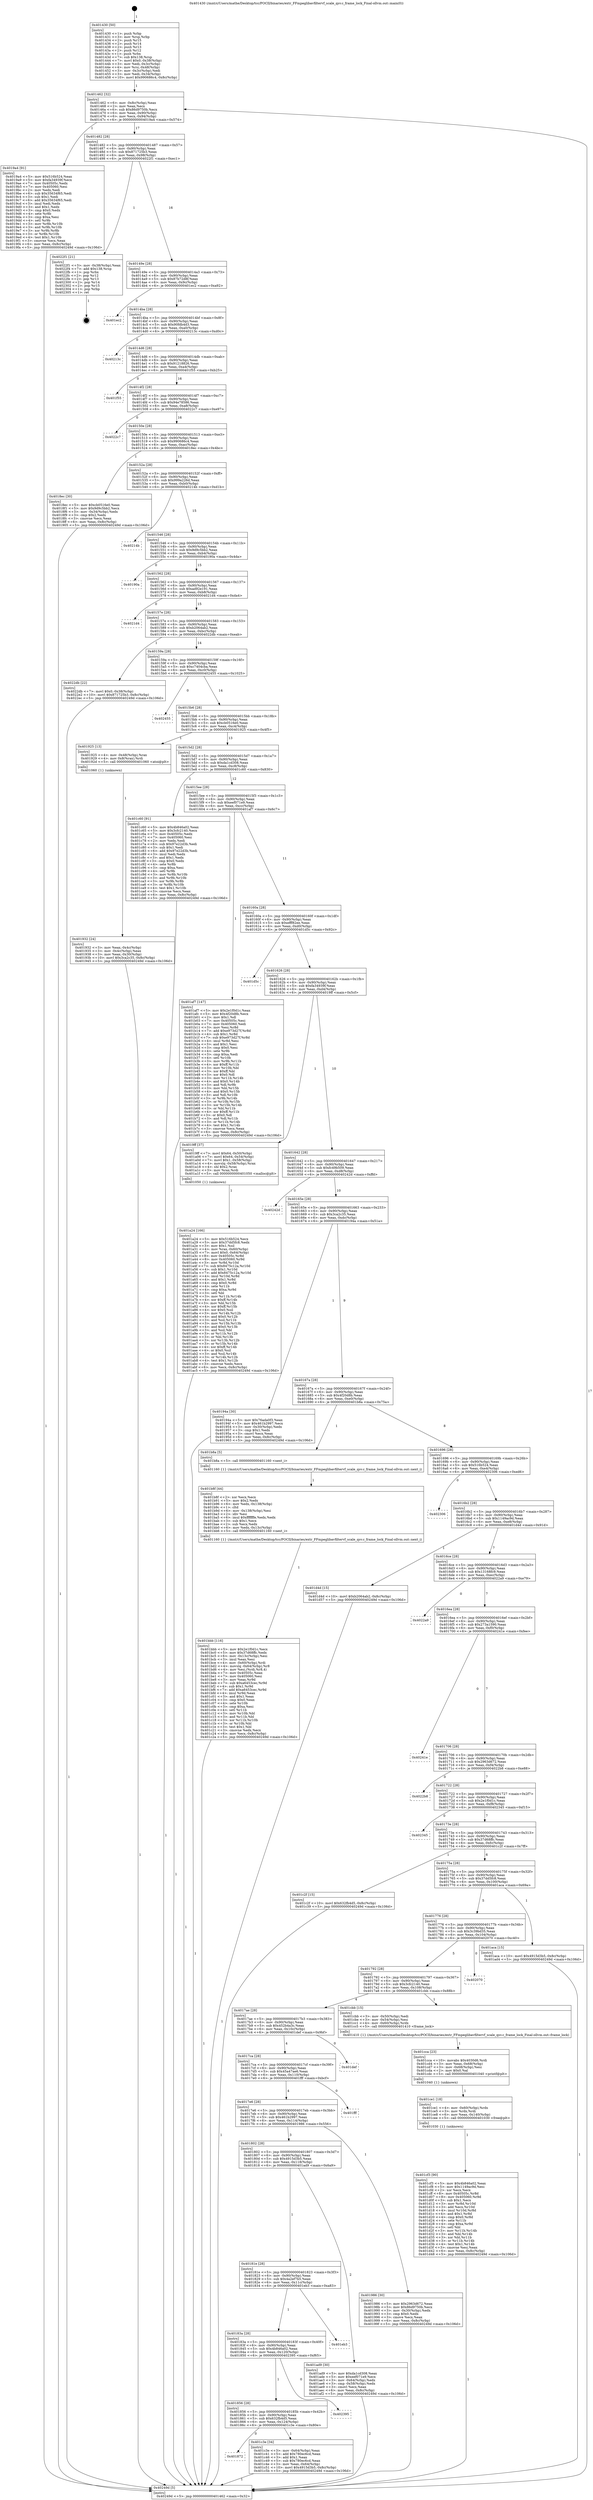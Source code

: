 digraph "0x401430" {
  label = "0x401430 (/mnt/c/Users/mathe/Desktop/tcc/POCII/binaries/extr_FFmpeglibavfiltervf_scale_qsv.c_frame_lock_Final-ollvm.out::main(0))"
  labelloc = "t"
  node[shape=record]

  Entry [label="",width=0.3,height=0.3,shape=circle,fillcolor=black,style=filled]
  "0x401462" [label="{
     0x401462 [32]\l
     | [instrs]\l
     &nbsp;&nbsp;0x401462 \<+6\>: mov -0x8c(%rbp),%eax\l
     &nbsp;&nbsp;0x401468 \<+2\>: mov %eax,%ecx\l
     &nbsp;&nbsp;0x40146a \<+6\>: sub $0x86d9750b,%ecx\l
     &nbsp;&nbsp;0x401470 \<+6\>: mov %eax,-0x90(%rbp)\l
     &nbsp;&nbsp;0x401476 \<+6\>: mov %ecx,-0x94(%rbp)\l
     &nbsp;&nbsp;0x40147c \<+6\>: je 00000000004019a4 \<main+0x574\>\l
  }"]
  "0x4019a4" [label="{
     0x4019a4 [91]\l
     | [instrs]\l
     &nbsp;&nbsp;0x4019a4 \<+5\>: mov $0x516b524,%eax\l
     &nbsp;&nbsp;0x4019a9 \<+5\>: mov $0xfa34939f,%ecx\l
     &nbsp;&nbsp;0x4019ae \<+7\>: mov 0x40505c,%edx\l
     &nbsp;&nbsp;0x4019b5 \<+7\>: mov 0x405060,%esi\l
     &nbsp;&nbsp;0x4019bc \<+2\>: mov %edx,%edi\l
     &nbsp;&nbsp;0x4019be \<+6\>: sub $0x35634f65,%edi\l
     &nbsp;&nbsp;0x4019c4 \<+3\>: sub $0x1,%edi\l
     &nbsp;&nbsp;0x4019c7 \<+6\>: add $0x35634f65,%edi\l
     &nbsp;&nbsp;0x4019cd \<+3\>: imul %edi,%edx\l
     &nbsp;&nbsp;0x4019d0 \<+3\>: and $0x1,%edx\l
     &nbsp;&nbsp;0x4019d3 \<+3\>: cmp $0x0,%edx\l
     &nbsp;&nbsp;0x4019d6 \<+4\>: sete %r8b\l
     &nbsp;&nbsp;0x4019da \<+3\>: cmp $0xa,%esi\l
     &nbsp;&nbsp;0x4019dd \<+4\>: setl %r9b\l
     &nbsp;&nbsp;0x4019e1 \<+3\>: mov %r8b,%r10b\l
     &nbsp;&nbsp;0x4019e4 \<+3\>: and %r9b,%r10b\l
     &nbsp;&nbsp;0x4019e7 \<+3\>: xor %r9b,%r8b\l
     &nbsp;&nbsp;0x4019ea \<+3\>: or %r8b,%r10b\l
     &nbsp;&nbsp;0x4019ed \<+4\>: test $0x1,%r10b\l
     &nbsp;&nbsp;0x4019f1 \<+3\>: cmovne %ecx,%eax\l
     &nbsp;&nbsp;0x4019f4 \<+6\>: mov %eax,-0x8c(%rbp)\l
     &nbsp;&nbsp;0x4019fa \<+5\>: jmp 000000000040249d \<main+0x106d\>\l
  }"]
  "0x401482" [label="{
     0x401482 [28]\l
     | [instrs]\l
     &nbsp;&nbsp;0x401482 \<+5\>: jmp 0000000000401487 \<main+0x57\>\l
     &nbsp;&nbsp;0x401487 \<+6\>: mov -0x90(%rbp),%eax\l
     &nbsp;&nbsp;0x40148d \<+5\>: sub $0x871725b3,%eax\l
     &nbsp;&nbsp;0x401492 \<+6\>: mov %eax,-0x98(%rbp)\l
     &nbsp;&nbsp;0x401498 \<+6\>: je 00000000004022f1 \<main+0xec1\>\l
  }"]
  Exit [label="",width=0.3,height=0.3,shape=circle,fillcolor=black,style=filled,peripheries=2]
  "0x4022f1" [label="{
     0x4022f1 [21]\l
     | [instrs]\l
     &nbsp;&nbsp;0x4022f1 \<+3\>: mov -0x38(%rbp),%eax\l
     &nbsp;&nbsp;0x4022f4 \<+7\>: add $0x138,%rsp\l
     &nbsp;&nbsp;0x4022fb \<+1\>: pop %rbx\l
     &nbsp;&nbsp;0x4022fc \<+2\>: pop %r12\l
     &nbsp;&nbsp;0x4022fe \<+2\>: pop %r13\l
     &nbsp;&nbsp;0x402300 \<+2\>: pop %r14\l
     &nbsp;&nbsp;0x402302 \<+2\>: pop %r15\l
     &nbsp;&nbsp;0x402304 \<+1\>: pop %rbp\l
     &nbsp;&nbsp;0x402305 \<+1\>: ret\l
  }"]
  "0x40149e" [label="{
     0x40149e [28]\l
     | [instrs]\l
     &nbsp;&nbsp;0x40149e \<+5\>: jmp 00000000004014a3 \<main+0x73\>\l
     &nbsp;&nbsp;0x4014a3 \<+6\>: mov -0x90(%rbp),%eax\l
     &nbsp;&nbsp;0x4014a9 \<+5\>: sub $0x87b72d8f,%eax\l
     &nbsp;&nbsp;0x4014ae \<+6\>: mov %eax,-0x9c(%rbp)\l
     &nbsp;&nbsp;0x4014b4 \<+6\>: je 0000000000401ec2 \<main+0xa92\>\l
  }"]
  "0x401cf3" [label="{
     0x401cf3 [90]\l
     | [instrs]\l
     &nbsp;&nbsp;0x401cf3 \<+5\>: mov $0x4b846a02,%eax\l
     &nbsp;&nbsp;0x401cf8 \<+5\>: mov $0x1149ac9d,%esi\l
     &nbsp;&nbsp;0x401cfd \<+2\>: xor %ecx,%ecx\l
     &nbsp;&nbsp;0x401cff \<+8\>: mov 0x40505c,%r8d\l
     &nbsp;&nbsp;0x401d07 \<+8\>: mov 0x405060,%r9d\l
     &nbsp;&nbsp;0x401d0f \<+3\>: sub $0x1,%ecx\l
     &nbsp;&nbsp;0x401d12 \<+3\>: mov %r8d,%r10d\l
     &nbsp;&nbsp;0x401d15 \<+3\>: add %ecx,%r10d\l
     &nbsp;&nbsp;0x401d18 \<+4\>: imul %r10d,%r8d\l
     &nbsp;&nbsp;0x401d1c \<+4\>: and $0x1,%r8d\l
     &nbsp;&nbsp;0x401d20 \<+4\>: cmp $0x0,%r8d\l
     &nbsp;&nbsp;0x401d24 \<+4\>: sete %r11b\l
     &nbsp;&nbsp;0x401d28 \<+4\>: cmp $0xa,%r9d\l
     &nbsp;&nbsp;0x401d2c \<+3\>: setl %bl\l
     &nbsp;&nbsp;0x401d2f \<+3\>: mov %r11b,%r14b\l
     &nbsp;&nbsp;0x401d32 \<+3\>: and %bl,%r14b\l
     &nbsp;&nbsp;0x401d35 \<+3\>: xor %bl,%r11b\l
     &nbsp;&nbsp;0x401d38 \<+3\>: or %r11b,%r14b\l
     &nbsp;&nbsp;0x401d3b \<+4\>: test $0x1,%r14b\l
     &nbsp;&nbsp;0x401d3f \<+3\>: cmovne %esi,%eax\l
     &nbsp;&nbsp;0x401d42 \<+6\>: mov %eax,-0x8c(%rbp)\l
     &nbsp;&nbsp;0x401d48 \<+5\>: jmp 000000000040249d \<main+0x106d\>\l
  }"]
  "0x401ec2" [label="{
     0x401ec2\l
  }", style=dashed]
  "0x4014ba" [label="{
     0x4014ba [28]\l
     | [instrs]\l
     &nbsp;&nbsp;0x4014ba \<+5\>: jmp 00000000004014bf \<main+0x8f\>\l
     &nbsp;&nbsp;0x4014bf \<+6\>: mov -0x90(%rbp),%eax\l
     &nbsp;&nbsp;0x4014c5 \<+5\>: sub $0x90fdb4d3,%eax\l
     &nbsp;&nbsp;0x4014ca \<+6\>: mov %eax,-0xa0(%rbp)\l
     &nbsp;&nbsp;0x4014d0 \<+6\>: je 000000000040213c \<main+0xd0c\>\l
  }"]
  "0x401ce1" [label="{
     0x401ce1 [18]\l
     | [instrs]\l
     &nbsp;&nbsp;0x401ce1 \<+4\>: mov -0x60(%rbp),%rdx\l
     &nbsp;&nbsp;0x401ce5 \<+3\>: mov %rdx,%rdi\l
     &nbsp;&nbsp;0x401ce8 \<+6\>: mov %eax,-0x140(%rbp)\l
     &nbsp;&nbsp;0x401cee \<+5\>: call 0000000000401030 \<free@plt\>\l
     | [calls]\l
     &nbsp;&nbsp;0x401030 \{1\} (unknown)\l
  }"]
  "0x40213c" [label="{
     0x40213c\l
  }", style=dashed]
  "0x4014d6" [label="{
     0x4014d6 [28]\l
     | [instrs]\l
     &nbsp;&nbsp;0x4014d6 \<+5\>: jmp 00000000004014db \<main+0xab\>\l
     &nbsp;&nbsp;0x4014db \<+6\>: mov -0x90(%rbp),%eax\l
     &nbsp;&nbsp;0x4014e1 \<+5\>: sub $0x91218826,%eax\l
     &nbsp;&nbsp;0x4014e6 \<+6\>: mov %eax,-0xa4(%rbp)\l
     &nbsp;&nbsp;0x4014ec \<+6\>: je 0000000000401f55 \<main+0xb25\>\l
  }"]
  "0x401cca" [label="{
     0x401cca [23]\l
     | [instrs]\l
     &nbsp;&nbsp;0x401cca \<+10\>: movabs $0x4030d6,%rdi\l
     &nbsp;&nbsp;0x401cd4 \<+3\>: mov %eax,-0x68(%rbp)\l
     &nbsp;&nbsp;0x401cd7 \<+3\>: mov -0x68(%rbp),%esi\l
     &nbsp;&nbsp;0x401cda \<+2\>: mov $0x0,%al\l
     &nbsp;&nbsp;0x401cdc \<+5\>: call 0000000000401040 \<printf@plt\>\l
     | [calls]\l
     &nbsp;&nbsp;0x401040 \{1\} (unknown)\l
  }"]
  "0x401f55" [label="{
     0x401f55\l
  }", style=dashed]
  "0x4014f2" [label="{
     0x4014f2 [28]\l
     | [instrs]\l
     &nbsp;&nbsp;0x4014f2 \<+5\>: jmp 00000000004014f7 \<main+0xc7\>\l
     &nbsp;&nbsp;0x4014f7 \<+6\>: mov -0x90(%rbp),%eax\l
     &nbsp;&nbsp;0x4014fd \<+5\>: sub $0x94e78586,%eax\l
     &nbsp;&nbsp;0x401502 \<+6\>: mov %eax,-0xa8(%rbp)\l
     &nbsp;&nbsp;0x401508 \<+6\>: je 00000000004022c7 \<main+0xe97\>\l
  }"]
  "0x401872" [label="{
     0x401872\l
  }", style=dashed]
  "0x4022c7" [label="{
     0x4022c7\l
  }", style=dashed]
  "0x40150e" [label="{
     0x40150e [28]\l
     | [instrs]\l
     &nbsp;&nbsp;0x40150e \<+5\>: jmp 0000000000401513 \<main+0xe3\>\l
     &nbsp;&nbsp;0x401513 \<+6\>: mov -0x90(%rbp),%eax\l
     &nbsp;&nbsp;0x401519 \<+5\>: sub $0x990686c4,%eax\l
     &nbsp;&nbsp;0x40151e \<+6\>: mov %eax,-0xac(%rbp)\l
     &nbsp;&nbsp;0x401524 \<+6\>: je 00000000004018ec \<main+0x4bc\>\l
  }"]
  "0x401c3e" [label="{
     0x401c3e [34]\l
     | [instrs]\l
     &nbsp;&nbsp;0x401c3e \<+3\>: mov -0x64(%rbp),%eax\l
     &nbsp;&nbsp;0x401c41 \<+5\>: add $0x780ec6cd,%eax\l
     &nbsp;&nbsp;0x401c46 \<+3\>: add $0x1,%eax\l
     &nbsp;&nbsp;0x401c49 \<+5\>: sub $0x780ec6cd,%eax\l
     &nbsp;&nbsp;0x401c4e \<+3\>: mov %eax,-0x64(%rbp)\l
     &nbsp;&nbsp;0x401c51 \<+10\>: movl $0x4915d3b5,-0x8c(%rbp)\l
     &nbsp;&nbsp;0x401c5b \<+5\>: jmp 000000000040249d \<main+0x106d\>\l
  }"]
  "0x4018ec" [label="{
     0x4018ec [30]\l
     | [instrs]\l
     &nbsp;&nbsp;0x4018ec \<+5\>: mov $0xcb0516e0,%eax\l
     &nbsp;&nbsp;0x4018f1 \<+5\>: mov $0x9d9c5bb2,%ecx\l
     &nbsp;&nbsp;0x4018f6 \<+3\>: mov -0x34(%rbp),%edx\l
     &nbsp;&nbsp;0x4018f9 \<+3\>: cmp $0x2,%edx\l
     &nbsp;&nbsp;0x4018fc \<+3\>: cmovne %ecx,%eax\l
     &nbsp;&nbsp;0x4018ff \<+6\>: mov %eax,-0x8c(%rbp)\l
     &nbsp;&nbsp;0x401905 \<+5\>: jmp 000000000040249d \<main+0x106d\>\l
  }"]
  "0x40152a" [label="{
     0x40152a [28]\l
     | [instrs]\l
     &nbsp;&nbsp;0x40152a \<+5\>: jmp 000000000040152f \<main+0xff\>\l
     &nbsp;&nbsp;0x40152f \<+6\>: mov -0x90(%rbp),%eax\l
     &nbsp;&nbsp;0x401535 \<+5\>: sub $0x999a226d,%eax\l
     &nbsp;&nbsp;0x40153a \<+6\>: mov %eax,-0xb0(%rbp)\l
     &nbsp;&nbsp;0x401540 \<+6\>: je 000000000040214b \<main+0xd1b\>\l
  }"]
  "0x40249d" [label="{
     0x40249d [5]\l
     | [instrs]\l
     &nbsp;&nbsp;0x40249d \<+5\>: jmp 0000000000401462 \<main+0x32\>\l
  }"]
  "0x401430" [label="{
     0x401430 [50]\l
     | [instrs]\l
     &nbsp;&nbsp;0x401430 \<+1\>: push %rbp\l
     &nbsp;&nbsp;0x401431 \<+3\>: mov %rsp,%rbp\l
     &nbsp;&nbsp;0x401434 \<+2\>: push %r15\l
     &nbsp;&nbsp;0x401436 \<+2\>: push %r14\l
     &nbsp;&nbsp;0x401438 \<+2\>: push %r13\l
     &nbsp;&nbsp;0x40143a \<+2\>: push %r12\l
     &nbsp;&nbsp;0x40143c \<+1\>: push %rbx\l
     &nbsp;&nbsp;0x40143d \<+7\>: sub $0x138,%rsp\l
     &nbsp;&nbsp;0x401444 \<+7\>: movl $0x0,-0x38(%rbp)\l
     &nbsp;&nbsp;0x40144b \<+3\>: mov %edi,-0x3c(%rbp)\l
     &nbsp;&nbsp;0x40144e \<+4\>: mov %rsi,-0x48(%rbp)\l
     &nbsp;&nbsp;0x401452 \<+3\>: mov -0x3c(%rbp),%edi\l
     &nbsp;&nbsp;0x401455 \<+3\>: mov %edi,-0x34(%rbp)\l
     &nbsp;&nbsp;0x401458 \<+10\>: movl $0x990686c4,-0x8c(%rbp)\l
  }"]
  "0x401856" [label="{
     0x401856 [28]\l
     | [instrs]\l
     &nbsp;&nbsp;0x401856 \<+5\>: jmp 000000000040185b \<main+0x42b\>\l
     &nbsp;&nbsp;0x40185b \<+6\>: mov -0x90(%rbp),%eax\l
     &nbsp;&nbsp;0x401861 \<+5\>: sub $0x632fb4d5,%eax\l
     &nbsp;&nbsp;0x401866 \<+6\>: mov %eax,-0x124(%rbp)\l
     &nbsp;&nbsp;0x40186c \<+6\>: je 0000000000401c3e \<main+0x80e\>\l
  }"]
  "0x40214b" [label="{
     0x40214b\l
  }", style=dashed]
  "0x401546" [label="{
     0x401546 [28]\l
     | [instrs]\l
     &nbsp;&nbsp;0x401546 \<+5\>: jmp 000000000040154b \<main+0x11b\>\l
     &nbsp;&nbsp;0x40154b \<+6\>: mov -0x90(%rbp),%eax\l
     &nbsp;&nbsp;0x401551 \<+5\>: sub $0x9d9c5bb2,%eax\l
     &nbsp;&nbsp;0x401556 \<+6\>: mov %eax,-0xb4(%rbp)\l
     &nbsp;&nbsp;0x40155c \<+6\>: je 000000000040190a \<main+0x4da\>\l
  }"]
  "0x402395" [label="{
     0x402395\l
  }", style=dashed]
  "0x40190a" [label="{
     0x40190a\l
  }", style=dashed]
  "0x401562" [label="{
     0x401562 [28]\l
     | [instrs]\l
     &nbsp;&nbsp;0x401562 \<+5\>: jmp 0000000000401567 \<main+0x137\>\l
     &nbsp;&nbsp;0x401567 \<+6\>: mov -0x90(%rbp),%eax\l
     &nbsp;&nbsp;0x40156d \<+5\>: sub $0xad92e191,%eax\l
     &nbsp;&nbsp;0x401572 \<+6\>: mov %eax,-0xb8(%rbp)\l
     &nbsp;&nbsp;0x401578 \<+6\>: je 00000000004021d4 \<main+0xda4\>\l
  }"]
  "0x40183a" [label="{
     0x40183a [28]\l
     | [instrs]\l
     &nbsp;&nbsp;0x40183a \<+5\>: jmp 000000000040183f \<main+0x40f\>\l
     &nbsp;&nbsp;0x40183f \<+6\>: mov -0x90(%rbp),%eax\l
     &nbsp;&nbsp;0x401845 \<+5\>: sub $0x4b846a02,%eax\l
     &nbsp;&nbsp;0x40184a \<+6\>: mov %eax,-0x120(%rbp)\l
     &nbsp;&nbsp;0x401850 \<+6\>: je 0000000000402395 \<main+0xf65\>\l
  }"]
  "0x4021d4" [label="{
     0x4021d4\l
  }", style=dashed]
  "0x40157e" [label="{
     0x40157e [28]\l
     | [instrs]\l
     &nbsp;&nbsp;0x40157e \<+5\>: jmp 0000000000401583 \<main+0x153\>\l
     &nbsp;&nbsp;0x401583 \<+6\>: mov -0x90(%rbp),%eax\l
     &nbsp;&nbsp;0x401589 \<+5\>: sub $0xb2064ab2,%eax\l
     &nbsp;&nbsp;0x40158e \<+6\>: mov %eax,-0xbc(%rbp)\l
     &nbsp;&nbsp;0x401594 \<+6\>: je 00000000004022db \<main+0xeab\>\l
  }"]
  "0x401eb3" [label="{
     0x401eb3\l
  }", style=dashed]
  "0x4022db" [label="{
     0x4022db [22]\l
     | [instrs]\l
     &nbsp;&nbsp;0x4022db \<+7\>: movl $0x0,-0x38(%rbp)\l
     &nbsp;&nbsp;0x4022e2 \<+10\>: movl $0x871725b3,-0x8c(%rbp)\l
     &nbsp;&nbsp;0x4022ec \<+5\>: jmp 000000000040249d \<main+0x106d\>\l
  }"]
  "0x40159a" [label="{
     0x40159a [28]\l
     | [instrs]\l
     &nbsp;&nbsp;0x40159a \<+5\>: jmp 000000000040159f \<main+0x16f\>\l
     &nbsp;&nbsp;0x40159f \<+6\>: mov -0x90(%rbp),%eax\l
     &nbsp;&nbsp;0x4015a5 \<+5\>: sub $0xc7404cba,%eax\l
     &nbsp;&nbsp;0x4015aa \<+6\>: mov %eax,-0xc0(%rbp)\l
     &nbsp;&nbsp;0x4015b0 \<+6\>: je 0000000000402455 \<main+0x1025\>\l
  }"]
  "0x401bbb" [label="{
     0x401bbb [116]\l
     | [instrs]\l
     &nbsp;&nbsp;0x401bbb \<+5\>: mov $0x2e1f0d1c,%ecx\l
     &nbsp;&nbsp;0x401bc0 \<+5\>: mov $0x37d68ffc,%edx\l
     &nbsp;&nbsp;0x401bc5 \<+6\>: mov -0x13c(%rbp),%esi\l
     &nbsp;&nbsp;0x401bcb \<+3\>: imul %eax,%esi\l
     &nbsp;&nbsp;0x401bce \<+4\>: mov -0x60(%rbp),%rdi\l
     &nbsp;&nbsp;0x401bd2 \<+4\>: movslq -0x64(%rbp),%r8\l
     &nbsp;&nbsp;0x401bd6 \<+4\>: mov %esi,(%rdi,%r8,4)\l
     &nbsp;&nbsp;0x401bda \<+7\>: mov 0x40505c,%eax\l
     &nbsp;&nbsp;0x401be1 \<+7\>: mov 0x405060,%esi\l
     &nbsp;&nbsp;0x401be8 \<+3\>: mov %eax,%r9d\l
     &nbsp;&nbsp;0x401beb \<+7\>: sub $0xa6453cec,%r9d\l
     &nbsp;&nbsp;0x401bf2 \<+4\>: sub $0x1,%r9d\l
     &nbsp;&nbsp;0x401bf6 \<+7\>: add $0xa6453cec,%r9d\l
     &nbsp;&nbsp;0x401bfd \<+4\>: imul %r9d,%eax\l
     &nbsp;&nbsp;0x401c01 \<+3\>: and $0x1,%eax\l
     &nbsp;&nbsp;0x401c04 \<+3\>: cmp $0x0,%eax\l
     &nbsp;&nbsp;0x401c07 \<+4\>: sete %r10b\l
     &nbsp;&nbsp;0x401c0b \<+3\>: cmp $0xa,%esi\l
     &nbsp;&nbsp;0x401c0e \<+4\>: setl %r11b\l
     &nbsp;&nbsp;0x401c12 \<+3\>: mov %r10b,%bl\l
     &nbsp;&nbsp;0x401c15 \<+3\>: and %r11b,%bl\l
     &nbsp;&nbsp;0x401c18 \<+3\>: xor %r11b,%r10b\l
     &nbsp;&nbsp;0x401c1b \<+3\>: or %r10b,%bl\l
     &nbsp;&nbsp;0x401c1e \<+3\>: test $0x1,%bl\l
     &nbsp;&nbsp;0x401c21 \<+3\>: cmovne %edx,%ecx\l
     &nbsp;&nbsp;0x401c24 \<+6\>: mov %ecx,-0x8c(%rbp)\l
     &nbsp;&nbsp;0x401c2a \<+5\>: jmp 000000000040249d \<main+0x106d\>\l
  }"]
  "0x402455" [label="{
     0x402455\l
  }", style=dashed]
  "0x4015b6" [label="{
     0x4015b6 [28]\l
     | [instrs]\l
     &nbsp;&nbsp;0x4015b6 \<+5\>: jmp 00000000004015bb \<main+0x18b\>\l
     &nbsp;&nbsp;0x4015bb \<+6\>: mov -0x90(%rbp),%eax\l
     &nbsp;&nbsp;0x4015c1 \<+5\>: sub $0xcb0516e0,%eax\l
     &nbsp;&nbsp;0x4015c6 \<+6\>: mov %eax,-0xc4(%rbp)\l
     &nbsp;&nbsp;0x4015cc \<+6\>: je 0000000000401925 \<main+0x4f5\>\l
  }"]
  "0x401b8f" [label="{
     0x401b8f [44]\l
     | [instrs]\l
     &nbsp;&nbsp;0x401b8f \<+2\>: xor %ecx,%ecx\l
     &nbsp;&nbsp;0x401b91 \<+5\>: mov $0x2,%edx\l
     &nbsp;&nbsp;0x401b96 \<+6\>: mov %edx,-0x138(%rbp)\l
     &nbsp;&nbsp;0x401b9c \<+1\>: cltd\l
     &nbsp;&nbsp;0x401b9d \<+6\>: mov -0x138(%rbp),%esi\l
     &nbsp;&nbsp;0x401ba3 \<+2\>: idiv %esi\l
     &nbsp;&nbsp;0x401ba5 \<+6\>: imul $0xfffffffe,%edx,%edx\l
     &nbsp;&nbsp;0x401bab \<+3\>: sub $0x1,%ecx\l
     &nbsp;&nbsp;0x401bae \<+2\>: sub %ecx,%edx\l
     &nbsp;&nbsp;0x401bb0 \<+6\>: mov %edx,-0x13c(%rbp)\l
     &nbsp;&nbsp;0x401bb6 \<+5\>: call 0000000000401160 \<next_i\>\l
     | [calls]\l
     &nbsp;&nbsp;0x401160 \{1\} (/mnt/c/Users/mathe/Desktop/tcc/POCII/binaries/extr_FFmpeglibavfiltervf_scale_qsv.c_frame_lock_Final-ollvm.out::next_i)\l
  }"]
  "0x401925" [label="{
     0x401925 [13]\l
     | [instrs]\l
     &nbsp;&nbsp;0x401925 \<+4\>: mov -0x48(%rbp),%rax\l
     &nbsp;&nbsp;0x401929 \<+4\>: mov 0x8(%rax),%rdi\l
     &nbsp;&nbsp;0x40192d \<+5\>: call 0000000000401060 \<atoi@plt\>\l
     | [calls]\l
     &nbsp;&nbsp;0x401060 \{1\} (unknown)\l
  }"]
  "0x4015d2" [label="{
     0x4015d2 [28]\l
     | [instrs]\l
     &nbsp;&nbsp;0x4015d2 \<+5\>: jmp 00000000004015d7 \<main+0x1a7\>\l
     &nbsp;&nbsp;0x4015d7 \<+6\>: mov -0x90(%rbp),%eax\l
     &nbsp;&nbsp;0x4015dd \<+5\>: sub $0xda1cd308,%eax\l
     &nbsp;&nbsp;0x4015e2 \<+6\>: mov %eax,-0xc8(%rbp)\l
     &nbsp;&nbsp;0x4015e8 \<+6\>: je 0000000000401c60 \<main+0x830\>\l
  }"]
  "0x401932" [label="{
     0x401932 [24]\l
     | [instrs]\l
     &nbsp;&nbsp;0x401932 \<+3\>: mov %eax,-0x4c(%rbp)\l
     &nbsp;&nbsp;0x401935 \<+3\>: mov -0x4c(%rbp),%eax\l
     &nbsp;&nbsp;0x401938 \<+3\>: mov %eax,-0x30(%rbp)\l
     &nbsp;&nbsp;0x40193b \<+10\>: movl $0x3ca2c35,-0x8c(%rbp)\l
     &nbsp;&nbsp;0x401945 \<+5\>: jmp 000000000040249d \<main+0x106d\>\l
  }"]
  "0x40181e" [label="{
     0x40181e [28]\l
     | [instrs]\l
     &nbsp;&nbsp;0x40181e \<+5\>: jmp 0000000000401823 \<main+0x3f3\>\l
     &nbsp;&nbsp;0x401823 \<+6\>: mov -0x90(%rbp),%eax\l
     &nbsp;&nbsp;0x401829 \<+5\>: sub $0x4a2ef7b5,%eax\l
     &nbsp;&nbsp;0x40182e \<+6\>: mov %eax,-0x11c(%rbp)\l
     &nbsp;&nbsp;0x401834 \<+6\>: je 0000000000401eb3 \<main+0xa83\>\l
  }"]
  "0x401c60" [label="{
     0x401c60 [91]\l
     | [instrs]\l
     &nbsp;&nbsp;0x401c60 \<+5\>: mov $0x4b846a02,%eax\l
     &nbsp;&nbsp;0x401c65 \<+5\>: mov $0x3cfc2140,%ecx\l
     &nbsp;&nbsp;0x401c6a \<+7\>: mov 0x40505c,%edx\l
     &nbsp;&nbsp;0x401c71 \<+7\>: mov 0x405060,%esi\l
     &nbsp;&nbsp;0x401c78 \<+2\>: mov %edx,%edi\l
     &nbsp;&nbsp;0x401c7a \<+6\>: sub $0x97e22d3b,%edi\l
     &nbsp;&nbsp;0x401c80 \<+3\>: sub $0x1,%edi\l
     &nbsp;&nbsp;0x401c83 \<+6\>: add $0x97e22d3b,%edi\l
     &nbsp;&nbsp;0x401c89 \<+3\>: imul %edi,%edx\l
     &nbsp;&nbsp;0x401c8c \<+3\>: and $0x1,%edx\l
     &nbsp;&nbsp;0x401c8f \<+3\>: cmp $0x0,%edx\l
     &nbsp;&nbsp;0x401c92 \<+4\>: sete %r8b\l
     &nbsp;&nbsp;0x401c96 \<+3\>: cmp $0xa,%esi\l
     &nbsp;&nbsp;0x401c99 \<+4\>: setl %r9b\l
     &nbsp;&nbsp;0x401c9d \<+3\>: mov %r8b,%r10b\l
     &nbsp;&nbsp;0x401ca0 \<+3\>: and %r9b,%r10b\l
     &nbsp;&nbsp;0x401ca3 \<+3\>: xor %r9b,%r8b\l
     &nbsp;&nbsp;0x401ca6 \<+3\>: or %r8b,%r10b\l
     &nbsp;&nbsp;0x401ca9 \<+4\>: test $0x1,%r10b\l
     &nbsp;&nbsp;0x401cad \<+3\>: cmovne %ecx,%eax\l
     &nbsp;&nbsp;0x401cb0 \<+6\>: mov %eax,-0x8c(%rbp)\l
     &nbsp;&nbsp;0x401cb6 \<+5\>: jmp 000000000040249d \<main+0x106d\>\l
  }"]
  "0x4015ee" [label="{
     0x4015ee [28]\l
     | [instrs]\l
     &nbsp;&nbsp;0x4015ee \<+5\>: jmp 00000000004015f3 \<main+0x1c3\>\l
     &nbsp;&nbsp;0x4015f3 \<+6\>: mov -0x90(%rbp),%eax\l
     &nbsp;&nbsp;0x4015f9 \<+5\>: sub $0xeef071e9,%eax\l
     &nbsp;&nbsp;0x4015fe \<+6\>: mov %eax,-0xcc(%rbp)\l
     &nbsp;&nbsp;0x401604 \<+6\>: je 0000000000401af7 \<main+0x6c7\>\l
  }"]
  "0x401ad9" [label="{
     0x401ad9 [30]\l
     | [instrs]\l
     &nbsp;&nbsp;0x401ad9 \<+5\>: mov $0xda1cd308,%eax\l
     &nbsp;&nbsp;0x401ade \<+5\>: mov $0xeef071e9,%ecx\l
     &nbsp;&nbsp;0x401ae3 \<+3\>: mov -0x64(%rbp),%edx\l
     &nbsp;&nbsp;0x401ae6 \<+3\>: cmp -0x58(%rbp),%edx\l
     &nbsp;&nbsp;0x401ae9 \<+3\>: cmovl %ecx,%eax\l
     &nbsp;&nbsp;0x401aec \<+6\>: mov %eax,-0x8c(%rbp)\l
     &nbsp;&nbsp;0x401af2 \<+5\>: jmp 000000000040249d \<main+0x106d\>\l
  }"]
  "0x401af7" [label="{
     0x401af7 [147]\l
     | [instrs]\l
     &nbsp;&nbsp;0x401af7 \<+5\>: mov $0x2e1f0d1c,%eax\l
     &nbsp;&nbsp;0x401afc \<+5\>: mov $0x4f20d8b,%ecx\l
     &nbsp;&nbsp;0x401b01 \<+2\>: mov $0x1,%dl\l
     &nbsp;&nbsp;0x401b03 \<+7\>: mov 0x40505c,%esi\l
     &nbsp;&nbsp;0x401b0a \<+7\>: mov 0x405060,%edi\l
     &nbsp;&nbsp;0x401b11 \<+3\>: mov %esi,%r8d\l
     &nbsp;&nbsp;0x401b14 \<+7\>: add $0xe973d27f,%r8d\l
     &nbsp;&nbsp;0x401b1b \<+4\>: sub $0x1,%r8d\l
     &nbsp;&nbsp;0x401b1f \<+7\>: sub $0xe973d27f,%r8d\l
     &nbsp;&nbsp;0x401b26 \<+4\>: imul %r8d,%esi\l
     &nbsp;&nbsp;0x401b2a \<+3\>: and $0x1,%esi\l
     &nbsp;&nbsp;0x401b2d \<+3\>: cmp $0x0,%esi\l
     &nbsp;&nbsp;0x401b30 \<+4\>: sete %r9b\l
     &nbsp;&nbsp;0x401b34 \<+3\>: cmp $0xa,%edi\l
     &nbsp;&nbsp;0x401b37 \<+4\>: setl %r10b\l
     &nbsp;&nbsp;0x401b3b \<+3\>: mov %r9b,%r11b\l
     &nbsp;&nbsp;0x401b3e \<+4\>: xor $0xff,%r11b\l
     &nbsp;&nbsp;0x401b42 \<+3\>: mov %r10b,%bl\l
     &nbsp;&nbsp;0x401b45 \<+3\>: xor $0xff,%bl\l
     &nbsp;&nbsp;0x401b48 \<+3\>: xor $0x0,%dl\l
     &nbsp;&nbsp;0x401b4b \<+3\>: mov %r11b,%r14b\l
     &nbsp;&nbsp;0x401b4e \<+4\>: and $0x0,%r14b\l
     &nbsp;&nbsp;0x401b52 \<+3\>: and %dl,%r9b\l
     &nbsp;&nbsp;0x401b55 \<+3\>: mov %bl,%r15b\l
     &nbsp;&nbsp;0x401b58 \<+4\>: and $0x0,%r15b\l
     &nbsp;&nbsp;0x401b5c \<+3\>: and %dl,%r10b\l
     &nbsp;&nbsp;0x401b5f \<+3\>: or %r9b,%r14b\l
     &nbsp;&nbsp;0x401b62 \<+3\>: or %r10b,%r15b\l
     &nbsp;&nbsp;0x401b65 \<+3\>: xor %r15b,%r14b\l
     &nbsp;&nbsp;0x401b68 \<+3\>: or %bl,%r11b\l
     &nbsp;&nbsp;0x401b6b \<+4\>: xor $0xff,%r11b\l
     &nbsp;&nbsp;0x401b6f \<+3\>: or $0x0,%dl\l
     &nbsp;&nbsp;0x401b72 \<+3\>: and %dl,%r11b\l
     &nbsp;&nbsp;0x401b75 \<+3\>: or %r11b,%r14b\l
     &nbsp;&nbsp;0x401b78 \<+4\>: test $0x1,%r14b\l
     &nbsp;&nbsp;0x401b7c \<+3\>: cmovne %ecx,%eax\l
     &nbsp;&nbsp;0x401b7f \<+6\>: mov %eax,-0x8c(%rbp)\l
     &nbsp;&nbsp;0x401b85 \<+5\>: jmp 000000000040249d \<main+0x106d\>\l
  }"]
  "0x40160a" [label="{
     0x40160a [28]\l
     | [instrs]\l
     &nbsp;&nbsp;0x40160a \<+5\>: jmp 000000000040160f \<main+0x1df\>\l
     &nbsp;&nbsp;0x40160f \<+6\>: mov -0x90(%rbp),%eax\l
     &nbsp;&nbsp;0x401615 \<+5\>: sub $0xefff82ee,%eax\l
     &nbsp;&nbsp;0x40161a \<+6\>: mov %eax,-0xd0(%rbp)\l
     &nbsp;&nbsp;0x401620 \<+6\>: je 0000000000401d5c \<main+0x92c\>\l
  }"]
  "0x401a24" [label="{
     0x401a24 [166]\l
     | [instrs]\l
     &nbsp;&nbsp;0x401a24 \<+5\>: mov $0x516b524,%ecx\l
     &nbsp;&nbsp;0x401a29 \<+5\>: mov $0x37dd5fc8,%edx\l
     &nbsp;&nbsp;0x401a2e \<+3\>: mov $0x1,%sil\l
     &nbsp;&nbsp;0x401a31 \<+4\>: mov %rax,-0x60(%rbp)\l
     &nbsp;&nbsp;0x401a35 \<+7\>: movl $0x0,-0x64(%rbp)\l
     &nbsp;&nbsp;0x401a3c \<+8\>: mov 0x40505c,%r8d\l
     &nbsp;&nbsp;0x401a44 \<+8\>: mov 0x405060,%r9d\l
     &nbsp;&nbsp;0x401a4c \<+3\>: mov %r8d,%r10d\l
     &nbsp;&nbsp;0x401a4f \<+7\>: sub $0x8475c12a,%r10d\l
     &nbsp;&nbsp;0x401a56 \<+4\>: sub $0x1,%r10d\l
     &nbsp;&nbsp;0x401a5a \<+7\>: add $0x8475c12a,%r10d\l
     &nbsp;&nbsp;0x401a61 \<+4\>: imul %r10d,%r8d\l
     &nbsp;&nbsp;0x401a65 \<+4\>: and $0x1,%r8d\l
     &nbsp;&nbsp;0x401a69 \<+4\>: cmp $0x0,%r8d\l
     &nbsp;&nbsp;0x401a6d \<+4\>: sete %r11b\l
     &nbsp;&nbsp;0x401a71 \<+4\>: cmp $0xa,%r9d\l
     &nbsp;&nbsp;0x401a75 \<+3\>: setl %bl\l
     &nbsp;&nbsp;0x401a78 \<+3\>: mov %r11b,%r14b\l
     &nbsp;&nbsp;0x401a7b \<+4\>: xor $0xff,%r14b\l
     &nbsp;&nbsp;0x401a7f \<+3\>: mov %bl,%r15b\l
     &nbsp;&nbsp;0x401a82 \<+4\>: xor $0xff,%r15b\l
     &nbsp;&nbsp;0x401a86 \<+4\>: xor $0x0,%sil\l
     &nbsp;&nbsp;0x401a8a \<+3\>: mov %r14b,%r12b\l
     &nbsp;&nbsp;0x401a8d \<+4\>: and $0x0,%r12b\l
     &nbsp;&nbsp;0x401a91 \<+3\>: and %sil,%r11b\l
     &nbsp;&nbsp;0x401a94 \<+3\>: mov %r15b,%r13b\l
     &nbsp;&nbsp;0x401a97 \<+4\>: and $0x0,%r13b\l
     &nbsp;&nbsp;0x401a9b \<+3\>: and %sil,%bl\l
     &nbsp;&nbsp;0x401a9e \<+3\>: or %r11b,%r12b\l
     &nbsp;&nbsp;0x401aa1 \<+3\>: or %bl,%r13b\l
     &nbsp;&nbsp;0x401aa4 \<+3\>: xor %r13b,%r12b\l
     &nbsp;&nbsp;0x401aa7 \<+3\>: or %r15b,%r14b\l
     &nbsp;&nbsp;0x401aaa \<+4\>: xor $0xff,%r14b\l
     &nbsp;&nbsp;0x401aae \<+4\>: or $0x0,%sil\l
     &nbsp;&nbsp;0x401ab2 \<+3\>: and %sil,%r14b\l
     &nbsp;&nbsp;0x401ab5 \<+3\>: or %r14b,%r12b\l
     &nbsp;&nbsp;0x401ab8 \<+4\>: test $0x1,%r12b\l
     &nbsp;&nbsp;0x401abc \<+3\>: cmovne %edx,%ecx\l
     &nbsp;&nbsp;0x401abf \<+6\>: mov %ecx,-0x8c(%rbp)\l
     &nbsp;&nbsp;0x401ac5 \<+5\>: jmp 000000000040249d \<main+0x106d\>\l
  }"]
  "0x401d5c" [label="{
     0x401d5c\l
  }", style=dashed]
  "0x401626" [label="{
     0x401626 [28]\l
     | [instrs]\l
     &nbsp;&nbsp;0x401626 \<+5\>: jmp 000000000040162b \<main+0x1fb\>\l
     &nbsp;&nbsp;0x40162b \<+6\>: mov -0x90(%rbp),%eax\l
     &nbsp;&nbsp;0x401631 \<+5\>: sub $0xfa34939f,%eax\l
     &nbsp;&nbsp;0x401636 \<+6\>: mov %eax,-0xd4(%rbp)\l
     &nbsp;&nbsp;0x40163c \<+6\>: je 00000000004019ff \<main+0x5cf\>\l
  }"]
  "0x401802" [label="{
     0x401802 [28]\l
     | [instrs]\l
     &nbsp;&nbsp;0x401802 \<+5\>: jmp 0000000000401807 \<main+0x3d7\>\l
     &nbsp;&nbsp;0x401807 \<+6\>: mov -0x90(%rbp),%eax\l
     &nbsp;&nbsp;0x40180d \<+5\>: sub $0x4915d3b5,%eax\l
     &nbsp;&nbsp;0x401812 \<+6\>: mov %eax,-0x118(%rbp)\l
     &nbsp;&nbsp;0x401818 \<+6\>: je 0000000000401ad9 \<main+0x6a9\>\l
  }"]
  "0x4019ff" [label="{
     0x4019ff [37]\l
     | [instrs]\l
     &nbsp;&nbsp;0x4019ff \<+7\>: movl $0x64,-0x50(%rbp)\l
     &nbsp;&nbsp;0x401a06 \<+7\>: movl $0x64,-0x54(%rbp)\l
     &nbsp;&nbsp;0x401a0d \<+7\>: movl $0x1,-0x58(%rbp)\l
     &nbsp;&nbsp;0x401a14 \<+4\>: movslq -0x58(%rbp),%rax\l
     &nbsp;&nbsp;0x401a18 \<+4\>: shl $0x2,%rax\l
     &nbsp;&nbsp;0x401a1c \<+3\>: mov %rax,%rdi\l
     &nbsp;&nbsp;0x401a1f \<+5\>: call 0000000000401050 \<malloc@plt\>\l
     | [calls]\l
     &nbsp;&nbsp;0x401050 \{1\} (unknown)\l
  }"]
  "0x401642" [label="{
     0x401642 [28]\l
     | [instrs]\l
     &nbsp;&nbsp;0x401642 \<+5\>: jmp 0000000000401647 \<main+0x217\>\l
     &nbsp;&nbsp;0x401647 \<+6\>: mov -0x90(%rbp),%eax\l
     &nbsp;&nbsp;0x40164d \<+5\>: sub $0xfc49b509,%eax\l
     &nbsp;&nbsp;0x401652 \<+6\>: mov %eax,-0xd8(%rbp)\l
     &nbsp;&nbsp;0x401658 \<+6\>: je 000000000040242d \<main+0xffd\>\l
  }"]
  "0x401986" [label="{
     0x401986 [30]\l
     | [instrs]\l
     &nbsp;&nbsp;0x401986 \<+5\>: mov $0x2963d672,%eax\l
     &nbsp;&nbsp;0x40198b \<+5\>: mov $0x86d9750b,%ecx\l
     &nbsp;&nbsp;0x401990 \<+3\>: mov -0x30(%rbp),%edx\l
     &nbsp;&nbsp;0x401993 \<+3\>: cmp $0x0,%edx\l
     &nbsp;&nbsp;0x401996 \<+3\>: cmove %ecx,%eax\l
     &nbsp;&nbsp;0x401999 \<+6\>: mov %eax,-0x8c(%rbp)\l
     &nbsp;&nbsp;0x40199f \<+5\>: jmp 000000000040249d \<main+0x106d\>\l
  }"]
  "0x40242d" [label="{
     0x40242d\l
  }", style=dashed]
  "0x40165e" [label="{
     0x40165e [28]\l
     | [instrs]\l
     &nbsp;&nbsp;0x40165e \<+5\>: jmp 0000000000401663 \<main+0x233\>\l
     &nbsp;&nbsp;0x401663 \<+6\>: mov -0x90(%rbp),%eax\l
     &nbsp;&nbsp;0x401669 \<+5\>: sub $0x3ca2c35,%eax\l
     &nbsp;&nbsp;0x40166e \<+6\>: mov %eax,-0xdc(%rbp)\l
     &nbsp;&nbsp;0x401674 \<+6\>: je 000000000040194a \<main+0x51a\>\l
  }"]
  "0x4017e6" [label="{
     0x4017e6 [28]\l
     | [instrs]\l
     &nbsp;&nbsp;0x4017e6 \<+5\>: jmp 00000000004017eb \<main+0x3bb\>\l
     &nbsp;&nbsp;0x4017eb \<+6\>: mov -0x90(%rbp),%eax\l
     &nbsp;&nbsp;0x4017f1 \<+5\>: sub $0x461b2997,%eax\l
     &nbsp;&nbsp;0x4017f6 \<+6\>: mov %eax,-0x114(%rbp)\l
     &nbsp;&nbsp;0x4017fc \<+6\>: je 0000000000401986 \<main+0x556\>\l
  }"]
  "0x40194a" [label="{
     0x40194a [30]\l
     | [instrs]\l
     &nbsp;&nbsp;0x40194a \<+5\>: mov $0x76ada0f3,%eax\l
     &nbsp;&nbsp;0x40194f \<+5\>: mov $0x461b2997,%ecx\l
     &nbsp;&nbsp;0x401954 \<+3\>: mov -0x30(%rbp),%edx\l
     &nbsp;&nbsp;0x401957 \<+3\>: cmp $0x1,%edx\l
     &nbsp;&nbsp;0x40195a \<+3\>: cmovl %ecx,%eax\l
     &nbsp;&nbsp;0x40195d \<+6\>: mov %eax,-0x8c(%rbp)\l
     &nbsp;&nbsp;0x401963 \<+5\>: jmp 000000000040249d \<main+0x106d\>\l
  }"]
  "0x40167a" [label="{
     0x40167a [28]\l
     | [instrs]\l
     &nbsp;&nbsp;0x40167a \<+5\>: jmp 000000000040167f \<main+0x24f\>\l
     &nbsp;&nbsp;0x40167f \<+6\>: mov -0x90(%rbp),%eax\l
     &nbsp;&nbsp;0x401685 \<+5\>: sub $0x4f20d8b,%eax\l
     &nbsp;&nbsp;0x40168a \<+6\>: mov %eax,-0xe0(%rbp)\l
     &nbsp;&nbsp;0x401690 \<+6\>: je 0000000000401b8a \<main+0x75a\>\l
  }"]
  "0x401fff" [label="{
     0x401fff\l
  }", style=dashed]
  "0x401b8a" [label="{
     0x401b8a [5]\l
     | [instrs]\l
     &nbsp;&nbsp;0x401b8a \<+5\>: call 0000000000401160 \<next_i\>\l
     | [calls]\l
     &nbsp;&nbsp;0x401160 \{1\} (/mnt/c/Users/mathe/Desktop/tcc/POCII/binaries/extr_FFmpeglibavfiltervf_scale_qsv.c_frame_lock_Final-ollvm.out::next_i)\l
  }"]
  "0x401696" [label="{
     0x401696 [28]\l
     | [instrs]\l
     &nbsp;&nbsp;0x401696 \<+5\>: jmp 000000000040169b \<main+0x26b\>\l
     &nbsp;&nbsp;0x40169b \<+6\>: mov -0x90(%rbp),%eax\l
     &nbsp;&nbsp;0x4016a1 \<+5\>: sub $0x516b524,%eax\l
     &nbsp;&nbsp;0x4016a6 \<+6\>: mov %eax,-0xe4(%rbp)\l
     &nbsp;&nbsp;0x4016ac \<+6\>: je 0000000000402306 \<main+0xed6\>\l
  }"]
  "0x4017ca" [label="{
     0x4017ca [28]\l
     | [instrs]\l
     &nbsp;&nbsp;0x4017ca \<+5\>: jmp 00000000004017cf \<main+0x39f\>\l
     &nbsp;&nbsp;0x4017cf \<+6\>: mov -0x90(%rbp),%eax\l
     &nbsp;&nbsp;0x4017d5 \<+5\>: sub $0x45a47ae6,%eax\l
     &nbsp;&nbsp;0x4017da \<+6\>: mov %eax,-0x110(%rbp)\l
     &nbsp;&nbsp;0x4017e0 \<+6\>: je 0000000000401fff \<main+0xbcf\>\l
  }"]
  "0x402306" [label="{
     0x402306\l
  }", style=dashed]
  "0x4016b2" [label="{
     0x4016b2 [28]\l
     | [instrs]\l
     &nbsp;&nbsp;0x4016b2 \<+5\>: jmp 00000000004016b7 \<main+0x287\>\l
     &nbsp;&nbsp;0x4016b7 \<+6\>: mov -0x90(%rbp),%eax\l
     &nbsp;&nbsp;0x4016bd \<+5\>: sub $0x1149ac9d,%eax\l
     &nbsp;&nbsp;0x4016c2 \<+6\>: mov %eax,-0xe8(%rbp)\l
     &nbsp;&nbsp;0x4016c8 \<+6\>: je 0000000000401d4d \<main+0x91d\>\l
  }"]
  "0x401def" [label="{
     0x401def\l
  }", style=dashed]
  "0x401d4d" [label="{
     0x401d4d [15]\l
     | [instrs]\l
     &nbsp;&nbsp;0x401d4d \<+10\>: movl $0xb2064ab2,-0x8c(%rbp)\l
     &nbsp;&nbsp;0x401d57 \<+5\>: jmp 000000000040249d \<main+0x106d\>\l
  }"]
  "0x4016ce" [label="{
     0x4016ce [28]\l
     | [instrs]\l
     &nbsp;&nbsp;0x4016ce \<+5\>: jmp 00000000004016d3 \<main+0x2a3\>\l
     &nbsp;&nbsp;0x4016d3 \<+6\>: mov -0x90(%rbp),%eax\l
     &nbsp;&nbsp;0x4016d9 \<+5\>: sub $0x13168fc9,%eax\l
     &nbsp;&nbsp;0x4016de \<+6\>: mov %eax,-0xec(%rbp)\l
     &nbsp;&nbsp;0x4016e4 \<+6\>: je 00000000004022a9 \<main+0xe79\>\l
  }"]
  "0x4017ae" [label="{
     0x4017ae [28]\l
     | [instrs]\l
     &nbsp;&nbsp;0x4017ae \<+5\>: jmp 00000000004017b3 \<main+0x383\>\l
     &nbsp;&nbsp;0x4017b3 \<+6\>: mov -0x90(%rbp),%eax\l
     &nbsp;&nbsp;0x4017b9 \<+5\>: sub $0x452b4a3c,%eax\l
     &nbsp;&nbsp;0x4017be \<+6\>: mov %eax,-0x10c(%rbp)\l
     &nbsp;&nbsp;0x4017c4 \<+6\>: je 0000000000401def \<main+0x9bf\>\l
  }"]
  "0x4022a9" [label="{
     0x4022a9\l
  }", style=dashed]
  "0x4016ea" [label="{
     0x4016ea [28]\l
     | [instrs]\l
     &nbsp;&nbsp;0x4016ea \<+5\>: jmp 00000000004016ef \<main+0x2bf\>\l
     &nbsp;&nbsp;0x4016ef \<+6\>: mov -0x90(%rbp),%eax\l
     &nbsp;&nbsp;0x4016f5 \<+5\>: sub $0x273a1590,%eax\l
     &nbsp;&nbsp;0x4016fa \<+6\>: mov %eax,-0xf0(%rbp)\l
     &nbsp;&nbsp;0x401700 \<+6\>: je 000000000040241e \<main+0xfee\>\l
  }"]
  "0x401cbb" [label="{
     0x401cbb [15]\l
     | [instrs]\l
     &nbsp;&nbsp;0x401cbb \<+3\>: mov -0x50(%rbp),%edi\l
     &nbsp;&nbsp;0x401cbe \<+3\>: mov -0x54(%rbp),%esi\l
     &nbsp;&nbsp;0x401cc1 \<+4\>: mov -0x60(%rbp),%rdx\l
     &nbsp;&nbsp;0x401cc5 \<+5\>: call 0000000000401410 \<frame_lock\>\l
     | [calls]\l
     &nbsp;&nbsp;0x401410 \{1\} (/mnt/c/Users/mathe/Desktop/tcc/POCII/binaries/extr_FFmpeglibavfiltervf_scale_qsv.c_frame_lock_Final-ollvm.out::frame_lock)\l
  }"]
  "0x40241e" [label="{
     0x40241e\l
  }", style=dashed]
  "0x401706" [label="{
     0x401706 [28]\l
     | [instrs]\l
     &nbsp;&nbsp;0x401706 \<+5\>: jmp 000000000040170b \<main+0x2db\>\l
     &nbsp;&nbsp;0x40170b \<+6\>: mov -0x90(%rbp),%eax\l
     &nbsp;&nbsp;0x401711 \<+5\>: sub $0x2963d672,%eax\l
     &nbsp;&nbsp;0x401716 \<+6\>: mov %eax,-0xf4(%rbp)\l
     &nbsp;&nbsp;0x40171c \<+6\>: je 00000000004022b8 \<main+0xe88\>\l
  }"]
  "0x401792" [label="{
     0x401792 [28]\l
     | [instrs]\l
     &nbsp;&nbsp;0x401792 \<+5\>: jmp 0000000000401797 \<main+0x367\>\l
     &nbsp;&nbsp;0x401797 \<+6\>: mov -0x90(%rbp),%eax\l
     &nbsp;&nbsp;0x40179d \<+5\>: sub $0x3cfc2140,%eax\l
     &nbsp;&nbsp;0x4017a2 \<+6\>: mov %eax,-0x108(%rbp)\l
     &nbsp;&nbsp;0x4017a8 \<+6\>: je 0000000000401cbb \<main+0x88b\>\l
  }"]
  "0x4022b8" [label="{
     0x4022b8\l
  }", style=dashed]
  "0x401722" [label="{
     0x401722 [28]\l
     | [instrs]\l
     &nbsp;&nbsp;0x401722 \<+5\>: jmp 0000000000401727 \<main+0x2f7\>\l
     &nbsp;&nbsp;0x401727 \<+6\>: mov -0x90(%rbp),%eax\l
     &nbsp;&nbsp;0x40172d \<+5\>: sub $0x2e1f0d1c,%eax\l
     &nbsp;&nbsp;0x401732 \<+6\>: mov %eax,-0xf8(%rbp)\l
     &nbsp;&nbsp;0x401738 \<+6\>: je 0000000000402345 \<main+0xf15\>\l
  }"]
  "0x402070" [label="{
     0x402070\l
  }", style=dashed]
  "0x402345" [label="{
     0x402345\l
  }", style=dashed]
  "0x40173e" [label="{
     0x40173e [28]\l
     | [instrs]\l
     &nbsp;&nbsp;0x40173e \<+5\>: jmp 0000000000401743 \<main+0x313\>\l
     &nbsp;&nbsp;0x401743 \<+6\>: mov -0x90(%rbp),%eax\l
     &nbsp;&nbsp;0x401749 \<+5\>: sub $0x37d68ffc,%eax\l
     &nbsp;&nbsp;0x40174e \<+6\>: mov %eax,-0xfc(%rbp)\l
     &nbsp;&nbsp;0x401754 \<+6\>: je 0000000000401c2f \<main+0x7ff\>\l
  }"]
  "0x401776" [label="{
     0x401776 [28]\l
     | [instrs]\l
     &nbsp;&nbsp;0x401776 \<+5\>: jmp 000000000040177b \<main+0x34b\>\l
     &nbsp;&nbsp;0x40177b \<+6\>: mov -0x90(%rbp),%eax\l
     &nbsp;&nbsp;0x401781 \<+5\>: sub $0x3c39bd35,%eax\l
     &nbsp;&nbsp;0x401786 \<+6\>: mov %eax,-0x104(%rbp)\l
     &nbsp;&nbsp;0x40178c \<+6\>: je 0000000000402070 \<main+0xc40\>\l
  }"]
  "0x401c2f" [label="{
     0x401c2f [15]\l
     | [instrs]\l
     &nbsp;&nbsp;0x401c2f \<+10\>: movl $0x632fb4d5,-0x8c(%rbp)\l
     &nbsp;&nbsp;0x401c39 \<+5\>: jmp 000000000040249d \<main+0x106d\>\l
  }"]
  "0x40175a" [label="{
     0x40175a [28]\l
     | [instrs]\l
     &nbsp;&nbsp;0x40175a \<+5\>: jmp 000000000040175f \<main+0x32f\>\l
     &nbsp;&nbsp;0x40175f \<+6\>: mov -0x90(%rbp),%eax\l
     &nbsp;&nbsp;0x401765 \<+5\>: sub $0x37dd5fc8,%eax\l
     &nbsp;&nbsp;0x40176a \<+6\>: mov %eax,-0x100(%rbp)\l
     &nbsp;&nbsp;0x401770 \<+6\>: je 0000000000401aca \<main+0x69a\>\l
  }"]
  "0x401aca" [label="{
     0x401aca [15]\l
     | [instrs]\l
     &nbsp;&nbsp;0x401aca \<+10\>: movl $0x4915d3b5,-0x8c(%rbp)\l
     &nbsp;&nbsp;0x401ad4 \<+5\>: jmp 000000000040249d \<main+0x106d\>\l
  }"]
  Entry -> "0x401430" [label=" 1"]
  "0x401462" -> "0x4019a4" [label=" 1"]
  "0x401462" -> "0x401482" [label=" 17"]
  "0x4022f1" -> Exit [label=" 1"]
  "0x401482" -> "0x4022f1" [label=" 1"]
  "0x401482" -> "0x40149e" [label=" 16"]
  "0x4022db" -> "0x40249d" [label=" 1"]
  "0x40149e" -> "0x401ec2" [label=" 0"]
  "0x40149e" -> "0x4014ba" [label=" 16"]
  "0x401d4d" -> "0x40249d" [label=" 1"]
  "0x4014ba" -> "0x40213c" [label=" 0"]
  "0x4014ba" -> "0x4014d6" [label=" 16"]
  "0x401cf3" -> "0x40249d" [label=" 1"]
  "0x4014d6" -> "0x401f55" [label=" 0"]
  "0x4014d6" -> "0x4014f2" [label=" 16"]
  "0x401ce1" -> "0x401cf3" [label=" 1"]
  "0x4014f2" -> "0x4022c7" [label=" 0"]
  "0x4014f2" -> "0x40150e" [label=" 16"]
  "0x401cca" -> "0x401ce1" [label=" 1"]
  "0x40150e" -> "0x4018ec" [label=" 1"]
  "0x40150e" -> "0x40152a" [label=" 15"]
  "0x4018ec" -> "0x40249d" [label=" 1"]
  "0x401430" -> "0x401462" [label=" 1"]
  "0x40249d" -> "0x401462" [label=" 17"]
  "0x401cbb" -> "0x401cca" [label=" 1"]
  "0x40152a" -> "0x40214b" [label=" 0"]
  "0x40152a" -> "0x401546" [label=" 15"]
  "0x401c3e" -> "0x40249d" [label=" 1"]
  "0x401546" -> "0x40190a" [label=" 0"]
  "0x401546" -> "0x401562" [label=" 15"]
  "0x401856" -> "0x401872" [label=" 0"]
  "0x401562" -> "0x4021d4" [label=" 0"]
  "0x401562" -> "0x40157e" [label=" 15"]
  "0x401c60" -> "0x40249d" [label=" 1"]
  "0x40157e" -> "0x4022db" [label=" 1"]
  "0x40157e" -> "0x40159a" [label=" 14"]
  "0x40183a" -> "0x401856" [label=" 1"]
  "0x40159a" -> "0x402455" [label=" 0"]
  "0x40159a" -> "0x4015b6" [label=" 14"]
  "0x401856" -> "0x401c3e" [label=" 1"]
  "0x4015b6" -> "0x401925" [label=" 1"]
  "0x4015b6" -> "0x4015d2" [label=" 13"]
  "0x401925" -> "0x401932" [label=" 1"]
  "0x401932" -> "0x40249d" [label=" 1"]
  "0x40181e" -> "0x40183a" [label=" 1"]
  "0x4015d2" -> "0x401c60" [label=" 1"]
  "0x4015d2" -> "0x4015ee" [label=" 12"]
  "0x40181e" -> "0x401eb3" [label=" 0"]
  "0x4015ee" -> "0x401af7" [label=" 1"]
  "0x4015ee" -> "0x40160a" [label=" 11"]
  "0x40183a" -> "0x402395" [label=" 0"]
  "0x40160a" -> "0x401d5c" [label=" 0"]
  "0x40160a" -> "0x401626" [label=" 11"]
  "0x401bbb" -> "0x40249d" [label=" 1"]
  "0x401626" -> "0x4019ff" [label=" 1"]
  "0x401626" -> "0x401642" [label=" 10"]
  "0x401b8f" -> "0x401bbb" [label=" 1"]
  "0x401642" -> "0x40242d" [label=" 0"]
  "0x401642" -> "0x40165e" [label=" 10"]
  "0x401b8a" -> "0x401b8f" [label=" 1"]
  "0x40165e" -> "0x40194a" [label=" 1"]
  "0x40165e" -> "0x40167a" [label=" 9"]
  "0x40194a" -> "0x40249d" [label=" 1"]
  "0x401ad9" -> "0x40249d" [label=" 2"]
  "0x40167a" -> "0x401b8a" [label=" 1"]
  "0x40167a" -> "0x401696" [label=" 8"]
  "0x401802" -> "0x40181e" [label=" 1"]
  "0x401696" -> "0x402306" [label=" 0"]
  "0x401696" -> "0x4016b2" [label=" 8"]
  "0x401c2f" -> "0x40249d" [label=" 1"]
  "0x4016b2" -> "0x401d4d" [label=" 1"]
  "0x4016b2" -> "0x4016ce" [label=" 7"]
  "0x401aca" -> "0x40249d" [label=" 1"]
  "0x4016ce" -> "0x4022a9" [label=" 0"]
  "0x4016ce" -> "0x4016ea" [label=" 7"]
  "0x4019ff" -> "0x401a24" [label=" 1"]
  "0x4016ea" -> "0x40241e" [label=" 0"]
  "0x4016ea" -> "0x401706" [label=" 7"]
  "0x4019a4" -> "0x40249d" [label=" 1"]
  "0x401706" -> "0x4022b8" [label=" 0"]
  "0x401706" -> "0x401722" [label=" 7"]
  "0x4017e6" -> "0x401802" [label=" 3"]
  "0x401722" -> "0x402345" [label=" 0"]
  "0x401722" -> "0x40173e" [label=" 7"]
  "0x4017e6" -> "0x401986" [label=" 1"]
  "0x40173e" -> "0x401c2f" [label=" 1"]
  "0x40173e" -> "0x40175a" [label=" 6"]
  "0x4017ca" -> "0x4017e6" [label=" 4"]
  "0x40175a" -> "0x401aca" [label=" 1"]
  "0x40175a" -> "0x401776" [label=" 5"]
  "0x401af7" -> "0x40249d" [label=" 1"]
  "0x401776" -> "0x402070" [label=" 0"]
  "0x401776" -> "0x401792" [label=" 5"]
  "0x401986" -> "0x40249d" [label=" 1"]
  "0x401792" -> "0x401cbb" [label=" 1"]
  "0x401792" -> "0x4017ae" [label=" 4"]
  "0x401a24" -> "0x40249d" [label=" 1"]
  "0x4017ae" -> "0x401def" [label=" 0"]
  "0x4017ae" -> "0x4017ca" [label=" 4"]
  "0x401802" -> "0x401ad9" [label=" 2"]
  "0x4017ca" -> "0x401fff" [label=" 0"]
}
